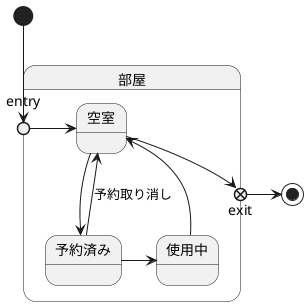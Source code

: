@startuml 演習6-2
state 部屋 {
state entry <<entryPoint>>
state exit <<exitPoint>>
entry -> 空室
空室 --> 予約済み
予約済み -> 空室 : 予約取り消し
予約済み -right-> 使用中
使用中 --> 空室
空室 -right-> exit
}
[*] --> entry
exit -> [*]
@enduml